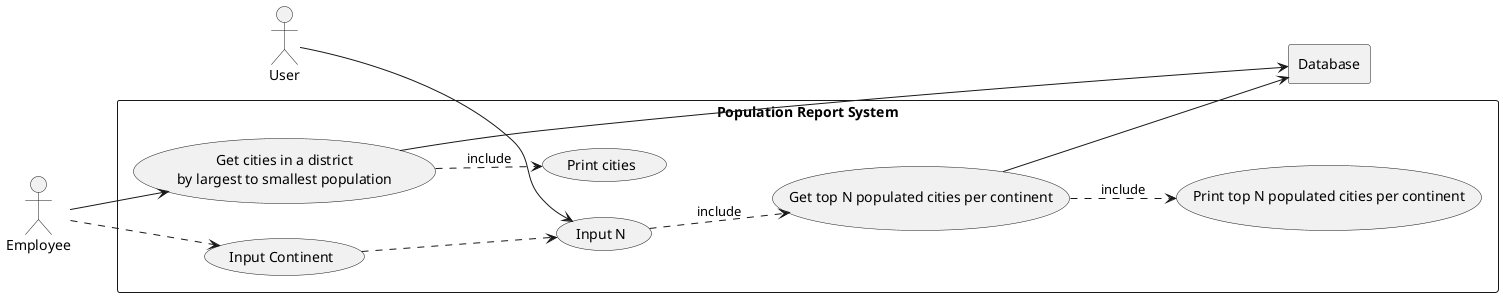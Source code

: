 @startuml
left to right direction
actor E as "Employee"

actor U as "User"

rectangle "Population Report System" {
    usecase UC11 as "Get cities in a district
    by largest to smallest population"

    usecase UC11a as "Print cities"

    usecase UC13 as "Get top N populated cities per continent"

    usecase UC13b as "Input N"
    usecase UC13c as "Input Continent"
    usecase UC13a as "Print top N populated cities per continent"
}
rectangle Database

E --> UC11
UC11 ..> UC11a : include
UC11 --> Database

U --> UC13b
E ..> UC13c
UC13c ..> UC13b
UC13b ..> UC13 : include

UC13 ..> UC13a : include
UC13 --> Database


@enduml